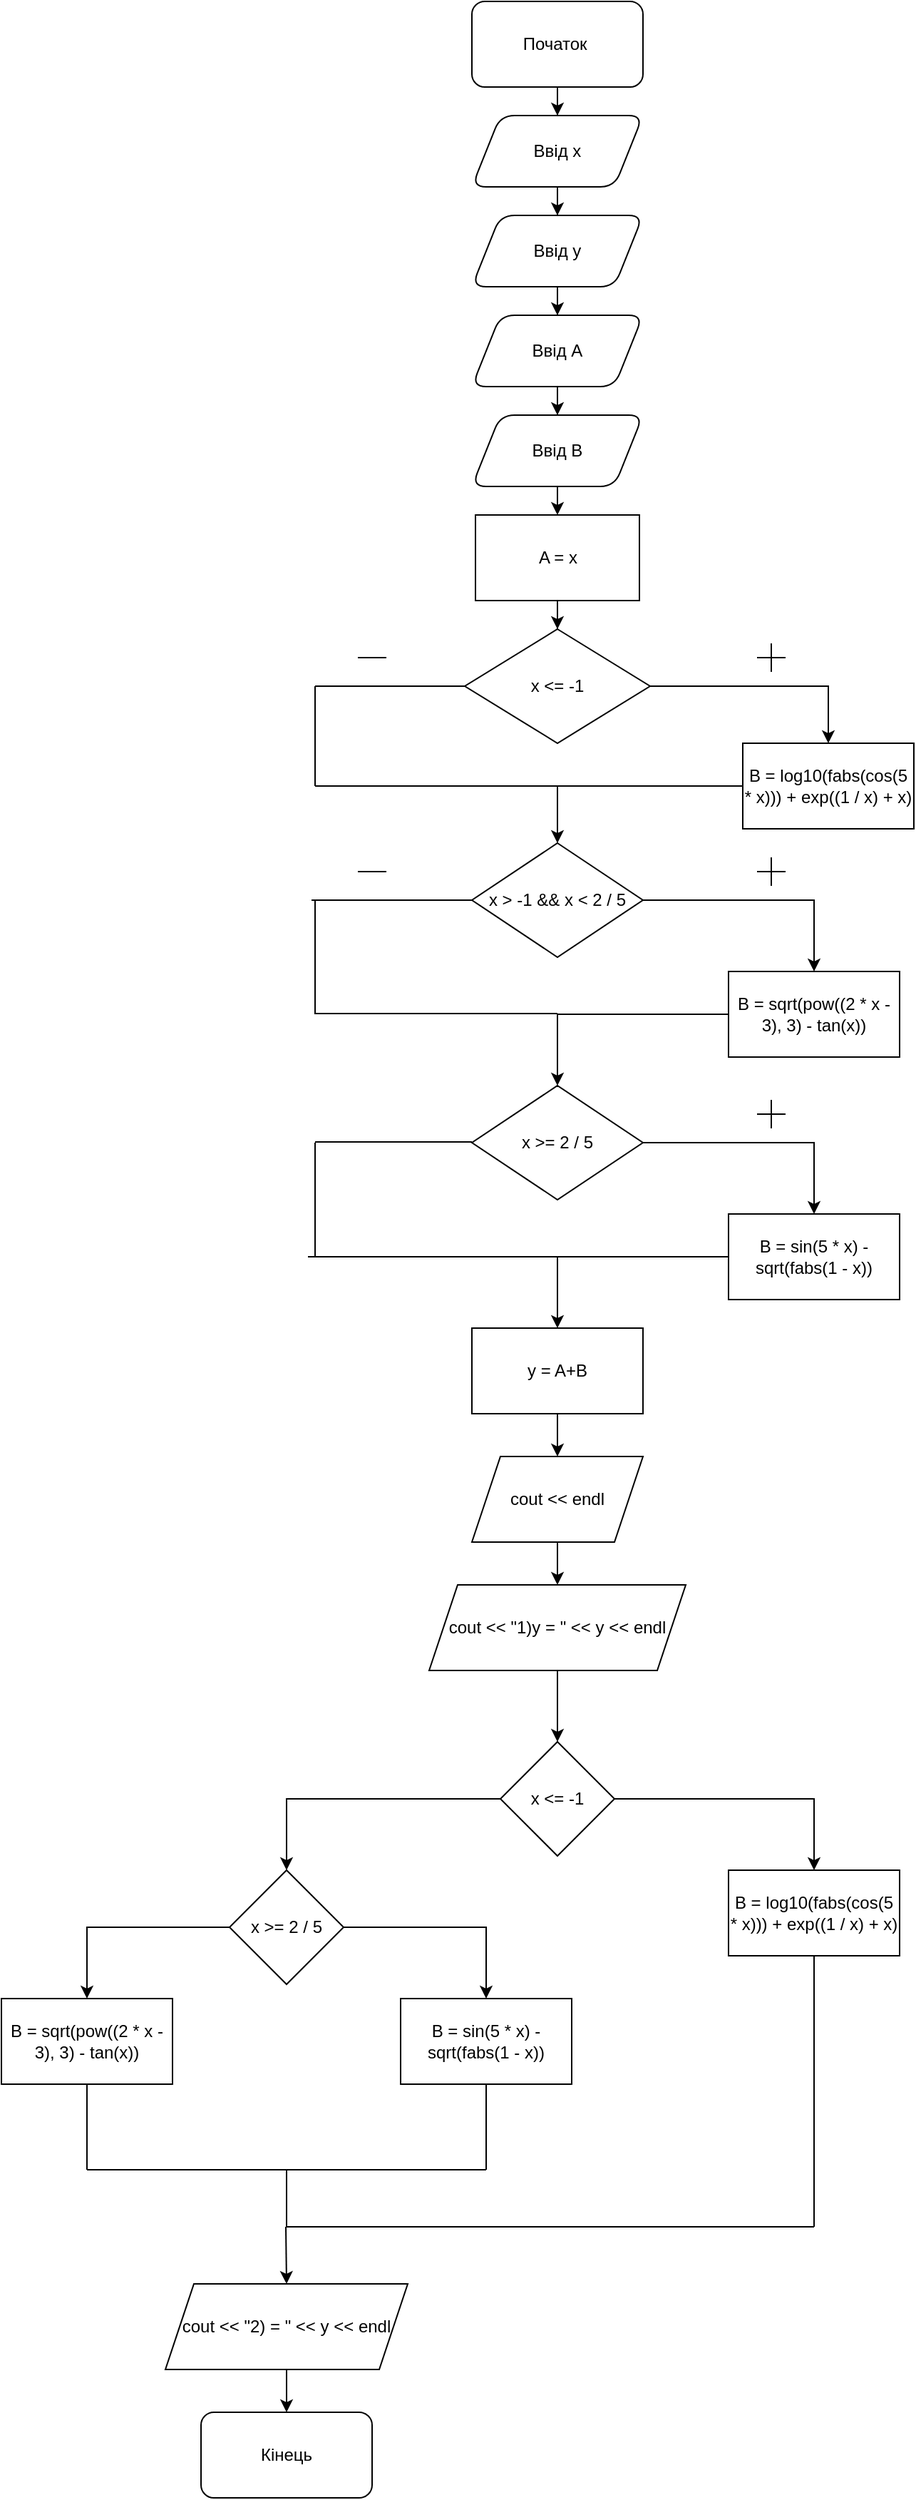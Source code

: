 <mxfile version="13.9.9" type="device"><diagram id="Ftyr8NxR2rL3xJ6YlgU5" name="Page-1"><mxGraphModel dx="1038" dy="607" grid="1" gridSize="10" guides="1" tooltips="1" connect="1" arrows="1" fold="1" page="1" pageScale="1" pageWidth="850" pageHeight="1100" math="0" shadow="0"><root><mxCell id="0"/><mxCell id="1" parent="0"/><mxCell id="ocLhYXFj3LShqW1Xs352-3" value="" style="edgeStyle=orthogonalEdgeStyle;rounded=0;orthogonalLoop=1;jettySize=auto;html=1;" edge="1" parent="1" source="ocLhYXFj3LShqW1Xs352-1" target="ocLhYXFj3LShqW1Xs352-2"><mxGeometry relative="1" as="geometry"/></mxCell><mxCell id="ocLhYXFj3LShqW1Xs352-1" value="Початок&amp;nbsp;" style="rounded=1;whiteSpace=wrap;html=1;" vertex="1" parent="1"><mxGeometry x="370" width="120" height="60" as="geometry"/></mxCell><mxCell id="ocLhYXFj3LShqW1Xs352-5" value="" style="edgeStyle=orthogonalEdgeStyle;rounded=0;orthogonalLoop=1;jettySize=auto;html=1;" edge="1" parent="1" source="ocLhYXFj3LShqW1Xs352-2" target="ocLhYXFj3LShqW1Xs352-4"><mxGeometry relative="1" as="geometry"/></mxCell><mxCell id="ocLhYXFj3LShqW1Xs352-2" value="Ввід x" style="shape=parallelogram;perimeter=parallelogramPerimeter;whiteSpace=wrap;html=1;fixedSize=1;rounded=1;" vertex="1" parent="1"><mxGeometry x="370" y="80" width="120" height="50" as="geometry"/></mxCell><mxCell id="ocLhYXFj3LShqW1Xs352-7" value="" style="edgeStyle=orthogonalEdgeStyle;rounded=0;orthogonalLoop=1;jettySize=auto;html=1;" edge="1" parent="1" source="ocLhYXFj3LShqW1Xs352-4" target="ocLhYXFj3LShqW1Xs352-6"><mxGeometry relative="1" as="geometry"/></mxCell><mxCell id="ocLhYXFj3LShqW1Xs352-4" value="Ввід y" style="shape=parallelogram;perimeter=parallelogramPerimeter;whiteSpace=wrap;html=1;fixedSize=1;rounded=1;" vertex="1" parent="1"><mxGeometry x="370" y="150" width="120" height="50" as="geometry"/></mxCell><mxCell id="ocLhYXFj3LShqW1Xs352-9" value="" style="edgeStyle=orthogonalEdgeStyle;rounded=0;orthogonalLoop=1;jettySize=auto;html=1;" edge="1" parent="1" source="ocLhYXFj3LShqW1Xs352-6" target="ocLhYXFj3LShqW1Xs352-8"><mxGeometry relative="1" as="geometry"/></mxCell><mxCell id="ocLhYXFj3LShqW1Xs352-6" value="Ввід A" style="shape=parallelogram;perimeter=parallelogramPerimeter;whiteSpace=wrap;html=1;fixedSize=1;rounded=1;" vertex="1" parent="1"><mxGeometry x="370" y="220" width="120" height="50" as="geometry"/></mxCell><mxCell id="ocLhYXFj3LShqW1Xs352-11" value="" style="edgeStyle=orthogonalEdgeStyle;rounded=0;orthogonalLoop=1;jettySize=auto;html=1;entryX=0.5;entryY=0;entryDx=0;entryDy=0;" edge="1" parent="1" source="ocLhYXFj3LShqW1Xs352-8" target="ocLhYXFj3LShqW1Xs352-12"><mxGeometry relative="1" as="geometry"><mxPoint x="425" y="400" as="targetPoint"/><Array as="points"><mxPoint x="430" y="315"/><mxPoint x="430" y="370"/></Array></mxGeometry></mxCell><mxCell id="ocLhYXFj3LShqW1Xs352-8" value="Ввід B" style="shape=parallelogram;perimeter=parallelogramPerimeter;whiteSpace=wrap;html=1;fixedSize=1;rounded=1;" vertex="1" parent="1"><mxGeometry x="370" y="290" width="120" height="50" as="geometry"/></mxCell><mxCell id="ocLhYXFj3LShqW1Xs352-14" value="" style="edgeStyle=orthogonalEdgeStyle;rounded=0;orthogonalLoop=1;jettySize=auto;html=1;" edge="1" parent="1" source="ocLhYXFj3LShqW1Xs352-12" target="ocLhYXFj3LShqW1Xs352-13"><mxGeometry relative="1" as="geometry"/></mxCell><mxCell id="ocLhYXFj3LShqW1Xs352-12" value="A = x" style="rounded=0;whiteSpace=wrap;html=1;" vertex="1" parent="1"><mxGeometry x="372.5" y="360" width="115" height="60" as="geometry"/></mxCell><mxCell id="ocLhYXFj3LShqW1Xs352-16" value="" style="edgeStyle=orthogonalEdgeStyle;rounded=0;orthogonalLoop=1;jettySize=auto;html=1;" edge="1" parent="1" source="ocLhYXFj3LShqW1Xs352-13" target="ocLhYXFj3LShqW1Xs352-15"><mxGeometry relative="1" as="geometry"><Array as="points"><mxPoint x="620" y="480"/></Array></mxGeometry></mxCell><mxCell id="ocLhYXFj3LShqW1Xs352-13" value="x &amp;lt;= -1" style="rhombus;whiteSpace=wrap;html=1;rounded=0;" vertex="1" parent="1"><mxGeometry x="365" y="440" width="130" height="80" as="geometry"/></mxCell><mxCell id="ocLhYXFj3LShqW1Xs352-26" value="" style="edgeStyle=orthogonalEdgeStyle;rounded=0;orthogonalLoop=1;jettySize=auto;html=1;" edge="1" parent="1" source="ocLhYXFj3LShqW1Xs352-15" target="ocLhYXFj3LShqW1Xs352-25"><mxGeometry relative="1" as="geometry"/></mxCell><mxCell id="ocLhYXFj3LShqW1Xs352-15" value="B = log10(fabs(cos(5 * x))) + exp((1 / x) + x)" style="whiteSpace=wrap;html=1;rounded=0;" vertex="1" parent="1"><mxGeometry x="560" y="520" width="120" height="60" as="geometry"/></mxCell><mxCell id="ocLhYXFj3LShqW1Xs352-42" value="" style="edgeStyle=orthogonalEdgeStyle;rounded=0;orthogonalLoop=1;jettySize=auto;html=1;" edge="1" parent="1" source="ocLhYXFj3LShqW1Xs352-25" target="ocLhYXFj3LShqW1Xs352-41"><mxGeometry relative="1" as="geometry"/></mxCell><mxCell id="ocLhYXFj3LShqW1Xs352-25" value="x &gt; -1 &amp;&amp; x &lt; 2 / 5" style="rhombus;whiteSpace=wrap;html=1;rounded=0;" vertex="1" parent="1"><mxGeometry x="370" y="590" width="120" height="80" as="geometry"/></mxCell><mxCell id="ocLhYXFj3LShqW1Xs352-31" value="" style="endArrow=none;html=1;" edge="1" parent="1"><mxGeometry width="50" height="50" relative="1" as="geometry"><mxPoint x="570" y="460" as="sourcePoint"/><mxPoint x="590" y="460" as="targetPoint"/><Array as="points"/></mxGeometry></mxCell><mxCell id="ocLhYXFj3LShqW1Xs352-32" value="" style="endArrow=none;html=1;" edge="1" parent="1"><mxGeometry width="50" height="50" relative="1" as="geometry"><mxPoint x="580" y="470" as="sourcePoint"/><mxPoint x="580" y="450" as="targetPoint"/><Array as="points"><mxPoint x="580" y="460"/></Array></mxGeometry></mxCell><mxCell id="ocLhYXFj3LShqW1Xs352-34" value="" style="endArrow=none;html=1;" edge="1" parent="1"><mxGeometry width="50" height="50" relative="1" as="geometry"><mxPoint x="290" y="460" as="sourcePoint"/><mxPoint x="310" y="460" as="targetPoint"/></mxGeometry></mxCell><mxCell id="ocLhYXFj3LShqW1Xs352-37" value="" style="endArrow=none;html=1;" edge="1" parent="1"><mxGeometry width="50" height="50" relative="1" as="geometry"><mxPoint x="260" y="480" as="sourcePoint"/><mxPoint x="365" y="480" as="targetPoint"/></mxGeometry></mxCell><mxCell id="ocLhYXFj3LShqW1Xs352-38" value="" style="endArrow=none;html=1;" edge="1" parent="1"><mxGeometry width="50" height="50" relative="1" as="geometry"><mxPoint x="260" y="550" as="sourcePoint"/><mxPoint x="260" y="480" as="targetPoint"/></mxGeometry></mxCell><mxCell id="ocLhYXFj3LShqW1Xs352-39" value="" style="endArrow=none;html=1;" edge="1" parent="1"><mxGeometry width="50" height="50" relative="1" as="geometry"><mxPoint x="260" y="550" as="sourcePoint"/><mxPoint x="430" y="550" as="targetPoint"/></mxGeometry></mxCell><mxCell id="ocLhYXFj3LShqW1Xs352-48" value="" style="edgeStyle=orthogonalEdgeStyle;rounded=0;orthogonalLoop=1;jettySize=auto;html=1;" edge="1" parent="1" source="ocLhYXFj3LShqW1Xs352-41" target="ocLhYXFj3LShqW1Xs352-47"><mxGeometry relative="1" as="geometry"/></mxCell><mxCell id="ocLhYXFj3LShqW1Xs352-41" value="B = sqrt(pow((2 * x - 3), 3) - tan(x))" style="whiteSpace=wrap;html=1;rounded=0;" vertex="1" parent="1"><mxGeometry x="550" y="680" width="120" height="60" as="geometry"/></mxCell><mxCell id="ocLhYXFj3LShqW1Xs352-45" value="" style="endArrow=none;html=1;" edge="1" parent="1"><mxGeometry width="50" height="50" relative="1" as="geometry"><mxPoint x="257.5" y="630" as="sourcePoint"/><mxPoint x="370" y="630" as="targetPoint"/><Array as="points"><mxPoint x="317.5" y="630"/></Array></mxGeometry></mxCell><mxCell id="ocLhYXFj3LShqW1Xs352-46" value="" style="endArrow=none;html=1;" edge="1" parent="1"><mxGeometry width="50" height="50" relative="1" as="geometry"><mxPoint x="260" y="710" as="sourcePoint"/><mxPoint x="260" y="630" as="targetPoint"/></mxGeometry></mxCell><mxCell id="ocLhYXFj3LShqW1Xs352-52" value="" style="edgeStyle=orthogonalEdgeStyle;rounded=0;orthogonalLoop=1;jettySize=auto;html=1;" edge="1" parent="1" source="ocLhYXFj3LShqW1Xs352-47" target="ocLhYXFj3LShqW1Xs352-51"><mxGeometry relative="1" as="geometry"/></mxCell><mxCell id="ocLhYXFj3LShqW1Xs352-47" value="x &gt;= 2 / 5" style="rhombus;whiteSpace=wrap;html=1;rounded=0;" vertex="1" parent="1"><mxGeometry x="370" y="760" width="120" height="80" as="geometry"/></mxCell><mxCell id="ocLhYXFj3LShqW1Xs352-49" value="" style="endArrow=none;html=1;" edge="1" parent="1"><mxGeometry width="50" height="50" relative="1" as="geometry"><mxPoint x="260" y="709.5" as="sourcePoint"/><mxPoint x="430" y="709.5" as="targetPoint"/></mxGeometry></mxCell><mxCell id="ocLhYXFj3LShqW1Xs352-59" value="" style="edgeStyle=orthogonalEdgeStyle;rounded=0;orthogonalLoop=1;jettySize=auto;html=1;" edge="1" parent="1" source="ocLhYXFj3LShqW1Xs352-51" target="ocLhYXFj3LShqW1Xs352-58"><mxGeometry relative="1" as="geometry"/></mxCell><mxCell id="ocLhYXFj3LShqW1Xs352-51" value="B = sin(5 * x) - sqrt(fabs(1 - x))" style="whiteSpace=wrap;html=1;rounded=0;" vertex="1" parent="1"><mxGeometry x="550" y="850" width="120" height="60" as="geometry"/></mxCell><mxCell id="tPna6saoq4pPgc-TElYE-11" value="" style="edgeStyle=orthogonalEdgeStyle;rounded=0;orthogonalLoop=1;jettySize=auto;html=1;" edge="1" parent="1" source="ocLhYXFj3LShqW1Xs352-58" target="tPna6saoq4pPgc-TElYE-10"><mxGeometry relative="1" as="geometry"/></mxCell><mxCell id="ocLhYXFj3LShqW1Xs352-58" value="y = A+B" style="whiteSpace=wrap;html=1;rounded=0;" vertex="1" parent="1"><mxGeometry x="370" y="930" width="120" height="60" as="geometry"/></mxCell><mxCell id="tPna6saoq4pPgc-TElYE-2" value="" style="endArrow=none;html=1;" edge="1" parent="1"><mxGeometry width="50" height="50" relative="1" as="geometry"><mxPoint x="260" y="799.5" as="sourcePoint"/><mxPoint x="370" y="799.5" as="targetPoint"/></mxGeometry></mxCell><mxCell id="tPna6saoq4pPgc-TElYE-3" value="" style="endArrow=none;html=1;" edge="1" parent="1"><mxGeometry width="50" height="50" relative="1" as="geometry"><mxPoint x="260" y="880" as="sourcePoint"/><mxPoint x="260" y="800" as="targetPoint"/><Array as="points"><mxPoint x="260" y="810"/></Array></mxGeometry></mxCell><mxCell id="tPna6saoq4pPgc-TElYE-4" value="" style="endArrow=none;html=1;" edge="1" parent="1"><mxGeometry width="50" height="50" relative="1" as="geometry"><mxPoint x="255" y="880" as="sourcePoint"/><mxPoint x="430" y="880" as="targetPoint"/></mxGeometry></mxCell><mxCell id="tPna6saoq4pPgc-TElYE-5" value="" style="endArrow=none;html=1;" edge="1" parent="1"><mxGeometry width="50" height="50" relative="1" as="geometry"><mxPoint x="570" y="610" as="sourcePoint"/><mxPoint x="590" y="610" as="targetPoint"/><Array as="points"/></mxGeometry></mxCell><mxCell id="tPna6saoq4pPgc-TElYE-6" value="" style="endArrow=none;html=1;" edge="1" parent="1"><mxGeometry width="50" height="50" relative="1" as="geometry"><mxPoint x="580" y="620" as="sourcePoint"/><mxPoint x="580" y="600" as="targetPoint"/><Array as="points"><mxPoint x="580" y="610"/></Array></mxGeometry></mxCell><mxCell id="tPna6saoq4pPgc-TElYE-7" value="" style="endArrow=none;html=1;" edge="1" parent="1"><mxGeometry width="50" height="50" relative="1" as="geometry"><mxPoint x="570" y="780" as="sourcePoint"/><mxPoint x="590" y="780" as="targetPoint"/><Array as="points"/></mxGeometry></mxCell><mxCell id="tPna6saoq4pPgc-TElYE-8" value="" style="endArrow=none;html=1;" edge="1" parent="1"><mxGeometry width="50" height="50" relative="1" as="geometry"><mxPoint x="580" y="790" as="sourcePoint"/><mxPoint x="580" y="770" as="targetPoint"/><Array as="points"><mxPoint x="580" y="780"/></Array></mxGeometry></mxCell><mxCell id="tPna6saoq4pPgc-TElYE-9" value="" style="endArrow=none;html=1;" edge="1" parent="1"><mxGeometry width="50" height="50" relative="1" as="geometry"><mxPoint x="290" y="610" as="sourcePoint"/><mxPoint x="310" y="610" as="targetPoint"/></mxGeometry></mxCell><mxCell id="CJNM0zfVZ79p_JmyVu9Q-2" value="" style="edgeStyle=orthogonalEdgeStyle;rounded=0;orthogonalLoop=1;jettySize=auto;html=1;" edge="1" parent="1" source="tPna6saoq4pPgc-TElYE-10" target="CJNM0zfVZ79p_JmyVu9Q-1"><mxGeometry relative="1" as="geometry"/></mxCell><mxCell id="tPna6saoq4pPgc-TElYE-10" value="cout &amp;lt;&amp;lt; endl" style="shape=parallelogram;perimeter=parallelogramPerimeter;whiteSpace=wrap;html=1;fixedSize=1;rounded=0;" vertex="1" parent="1"><mxGeometry x="370" y="1020" width="120" height="60" as="geometry"/></mxCell><mxCell id="CJNM0zfVZ79p_JmyVu9Q-6" value="" style="edgeStyle=orthogonalEdgeStyle;rounded=0;orthogonalLoop=1;jettySize=auto;html=1;" edge="1" parent="1" source="CJNM0zfVZ79p_JmyVu9Q-1" target="CJNM0zfVZ79p_JmyVu9Q-5"><mxGeometry relative="1" as="geometry"/></mxCell><mxCell id="CJNM0zfVZ79p_JmyVu9Q-1" value="cout &amp;lt;&amp;lt; &quot;1)y = &quot; &amp;lt;&amp;lt; y &amp;lt;&amp;lt; endl" style="shape=parallelogram;perimeter=parallelogramPerimeter;whiteSpace=wrap;html=1;fixedSize=1;rounded=0;" vertex="1" parent="1"><mxGeometry x="340" y="1110" width="180" height="60" as="geometry"/></mxCell><mxCell id="CJNM0zfVZ79p_JmyVu9Q-8" value="" style="edgeStyle=orthogonalEdgeStyle;rounded=0;orthogonalLoop=1;jettySize=auto;html=1;" edge="1" parent="1" source="CJNM0zfVZ79p_JmyVu9Q-5" target="CJNM0zfVZ79p_JmyVu9Q-7"><mxGeometry relative="1" as="geometry"/></mxCell><mxCell id="CJNM0zfVZ79p_JmyVu9Q-10" value="" style="edgeStyle=orthogonalEdgeStyle;rounded=0;orthogonalLoop=1;jettySize=auto;html=1;" edge="1" parent="1" source="CJNM0zfVZ79p_JmyVu9Q-5" target="CJNM0zfVZ79p_JmyVu9Q-9"><mxGeometry relative="1" as="geometry"/></mxCell><mxCell id="CJNM0zfVZ79p_JmyVu9Q-5" value="x &amp;lt;= -1" style="rhombus;whiteSpace=wrap;html=1;rounded=0;" vertex="1" parent="1"><mxGeometry x="390" y="1220" width="80" height="80" as="geometry"/></mxCell><mxCell id="CJNM0zfVZ79p_JmyVu9Q-7" value="B = log10(fabs(cos(5 * x))) + exp((1 / x) + x)" style="whiteSpace=wrap;html=1;rounded=0;" vertex="1" parent="1"><mxGeometry x="550" y="1310" width="120" height="60" as="geometry"/></mxCell><mxCell id="CJNM0zfVZ79p_JmyVu9Q-12" value="" style="edgeStyle=orthogonalEdgeStyle;rounded=0;orthogonalLoop=1;jettySize=auto;html=1;" edge="1" parent="1" source="CJNM0zfVZ79p_JmyVu9Q-9" target="CJNM0zfVZ79p_JmyVu9Q-11"><mxGeometry relative="1" as="geometry"/></mxCell><mxCell id="CJNM0zfVZ79p_JmyVu9Q-14" value="" style="edgeStyle=orthogonalEdgeStyle;rounded=0;orthogonalLoop=1;jettySize=auto;html=1;" edge="1" parent="1" source="CJNM0zfVZ79p_JmyVu9Q-9" target="CJNM0zfVZ79p_JmyVu9Q-13"><mxGeometry relative="1" as="geometry"/></mxCell><mxCell id="CJNM0zfVZ79p_JmyVu9Q-9" value="x &gt;= 2 / 5" style="rhombus;whiteSpace=wrap;html=1;rounded=0;" vertex="1" parent="1"><mxGeometry x="200" y="1310" width="80" height="80" as="geometry"/></mxCell><mxCell id="CJNM0zfVZ79p_JmyVu9Q-11" value="B = sin(5 * x) - sqrt(fabs(1 - x))" style="whiteSpace=wrap;html=1;rounded=0;" vertex="1" parent="1"><mxGeometry x="320" y="1400" width="120" height="60" as="geometry"/></mxCell><mxCell id="CJNM0zfVZ79p_JmyVu9Q-13" value="B = sqrt(pow((2 * x - 3), 3) - tan(x))" style="whiteSpace=wrap;html=1;rounded=0;" vertex="1" parent="1"><mxGeometry x="40" y="1400" width="120" height="60" as="geometry"/></mxCell><mxCell id="CJNM0zfVZ79p_JmyVu9Q-15" value="" style="endArrow=none;html=1;" edge="1" parent="1"><mxGeometry width="50" height="50" relative="1" as="geometry"><mxPoint x="100" y="1520" as="sourcePoint"/><mxPoint x="100" y="1460" as="targetPoint"/></mxGeometry></mxCell><mxCell id="CJNM0zfVZ79p_JmyVu9Q-16" value="" style="endArrow=none;html=1;" edge="1" parent="1"><mxGeometry width="50" height="50" relative="1" as="geometry"><mxPoint x="100" y="1520" as="sourcePoint"/><mxPoint x="240" y="1520" as="targetPoint"/></mxGeometry></mxCell><mxCell id="CJNM0zfVZ79p_JmyVu9Q-17" value="" style="endArrow=none;html=1;" edge="1" parent="1"><mxGeometry width="50" height="50" relative="1" as="geometry"><mxPoint x="380" y="1520" as="sourcePoint"/><mxPoint x="380" y="1460" as="targetPoint"/></mxGeometry></mxCell><mxCell id="CJNM0zfVZ79p_JmyVu9Q-18" value="" style="endArrow=none;html=1;" edge="1" parent="1"><mxGeometry width="50" height="50" relative="1" as="geometry"><mxPoint x="240" y="1520" as="sourcePoint"/><mxPoint x="380" y="1520" as="targetPoint"/></mxGeometry></mxCell><mxCell id="CJNM0zfVZ79p_JmyVu9Q-19" value="" style="endArrow=none;html=1;" edge="1" parent="1"><mxGeometry width="50" height="50" relative="1" as="geometry"><mxPoint x="610" y="1560" as="sourcePoint"/><mxPoint x="610" y="1370" as="targetPoint"/></mxGeometry></mxCell><mxCell id="CJNM0zfVZ79p_JmyVu9Q-22" value="" style="endArrow=none;html=1;" edge="1" parent="1"><mxGeometry width="50" height="50" relative="1" as="geometry"><mxPoint x="240" y="1560" as="sourcePoint"/><mxPoint x="610" y="1560" as="targetPoint"/></mxGeometry></mxCell><mxCell id="CJNM0zfVZ79p_JmyVu9Q-23" value="" style="endArrow=none;html=1;" edge="1" parent="1"><mxGeometry width="50" height="50" relative="1" as="geometry"><mxPoint x="240" y="1560" as="sourcePoint"/><mxPoint x="240" y="1520" as="targetPoint"/></mxGeometry></mxCell><mxCell id="CJNM0zfVZ79p_JmyVu9Q-24" value="" style="endArrow=classic;html=1;" edge="1" parent="1"><mxGeometry width="50" height="50" relative="1" as="geometry"><mxPoint x="239.5" y="1560" as="sourcePoint"/><mxPoint x="240" y="1600" as="targetPoint"/></mxGeometry></mxCell><mxCell id="CJNM0zfVZ79p_JmyVu9Q-28" value="" style="edgeStyle=orthogonalEdgeStyle;rounded=0;orthogonalLoop=1;jettySize=auto;html=1;" edge="1" parent="1" source="CJNM0zfVZ79p_JmyVu9Q-26"><mxGeometry relative="1" as="geometry"><mxPoint x="240" y="1690" as="targetPoint"/></mxGeometry></mxCell><mxCell id="CJNM0zfVZ79p_JmyVu9Q-26" value="cout &amp;lt;&amp;lt; &quot;2) = &quot; &amp;lt;&amp;lt; y &amp;lt;&amp;lt; endl" style="shape=parallelogram;perimeter=parallelogramPerimeter;whiteSpace=wrap;html=1;fixedSize=1;" vertex="1" parent="1"><mxGeometry x="155" y="1600" width="170" height="60" as="geometry"/></mxCell><mxCell id="CJNM0zfVZ79p_JmyVu9Q-31" value="Кінець" style="rounded=1;whiteSpace=wrap;html=1;" vertex="1" parent="1"><mxGeometry x="180" y="1690" width="120" height="60" as="geometry"/></mxCell></root></mxGraphModel></diagram></mxfile>